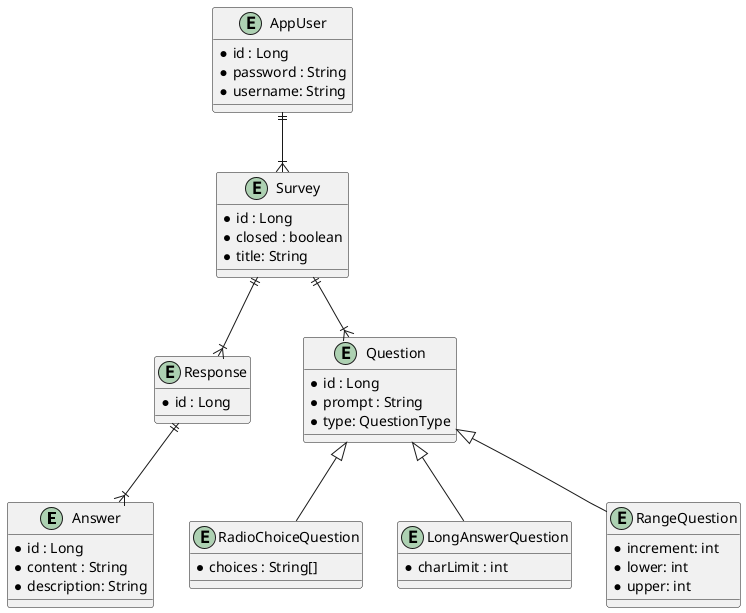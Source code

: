 @startuml
entity "Answer" as answer {
  *id : Long
  *content : String
  *description: String
}

entity "Response" as response {
  *id : Long
}

entity "AppUser" as user{
  *id : Long
  *password : String
  *username: String
}

entity "Survey" as survey {
  *id : Long
  *closed : boolean
  *title: String
}

entity "Question" as question {
  *id : Long
  *prompt : String
  *type: QuestionType
}

entity "RadioChoiceQuestion" as rcq {
  *choices : String[]
}

entity "LongAnswerQuestion" as laq {
  *charLimit : int
}

entity "RangeQuestion" as rq {
  *increment: int
  *lower: int
  *upper: int
}

user ||--|{ survey
survey ||--|{ question
survey ||--|{ response
response||--|{ answer
question <|-- laq
question <|-- rcq
question <|-- rq
@enduml
